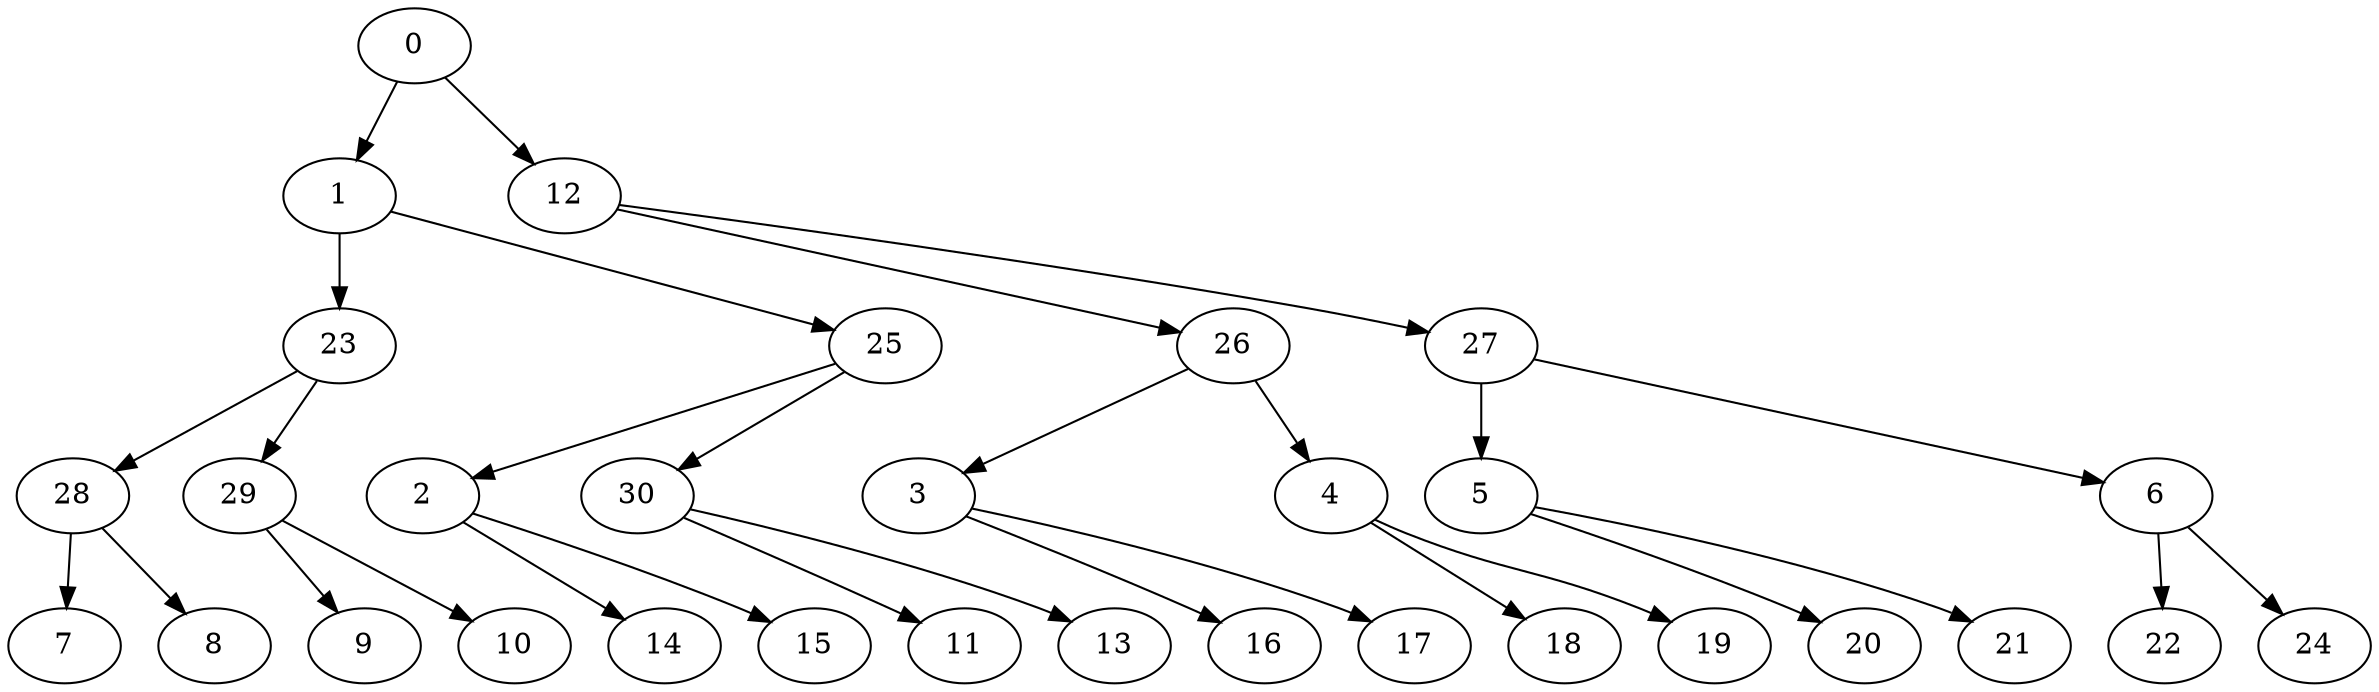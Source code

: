 digraph g {
0;
1;
2;
3;
4;
5;
6;
7;
8;
9;
10;
11;
12;
13;
14;
15;
16;
17;
18;
19;
20;
21;
22;
23;
24;
25;
26;
27;
28;
29;
30;
0 -> 1 [weight=0];
0 -> 12 [weight=0];
1 -> 23 [weight=1];
1 -> 25 [weight=0];
2 -> 14 [weight=0];
2 -> 15 [weight=0];
3 -> 16 [weight=0];
3 -> 17 [weight=0];
4 -> 18 [weight=0];
4 -> 19 [weight=0];
5 -> 20 [weight=0];
5 -> 21 [weight=0];
6 -> 22 [weight=0];
6 -> 24 [weight=0];
12 -> 26 [weight=0];
12 -> 27 [weight=0];
23 -> 28 [weight=0];
23 -> 29 [weight=0];
25 -> 30 [weight=0];
25 -> 2 [weight=0];
26 -> 3 [weight=0];
26 -> 4 [weight=0];
27 -> 5 [weight=1];
27 -> 6 [weight=0];
28 -> 7 [weight=0];
28 -> 8 [weight=0];
29 -> 9 [weight=0];
29 -> 10 [weight=0];
30 -> 11 [weight=0];
30 -> 13 [weight=0];
}
